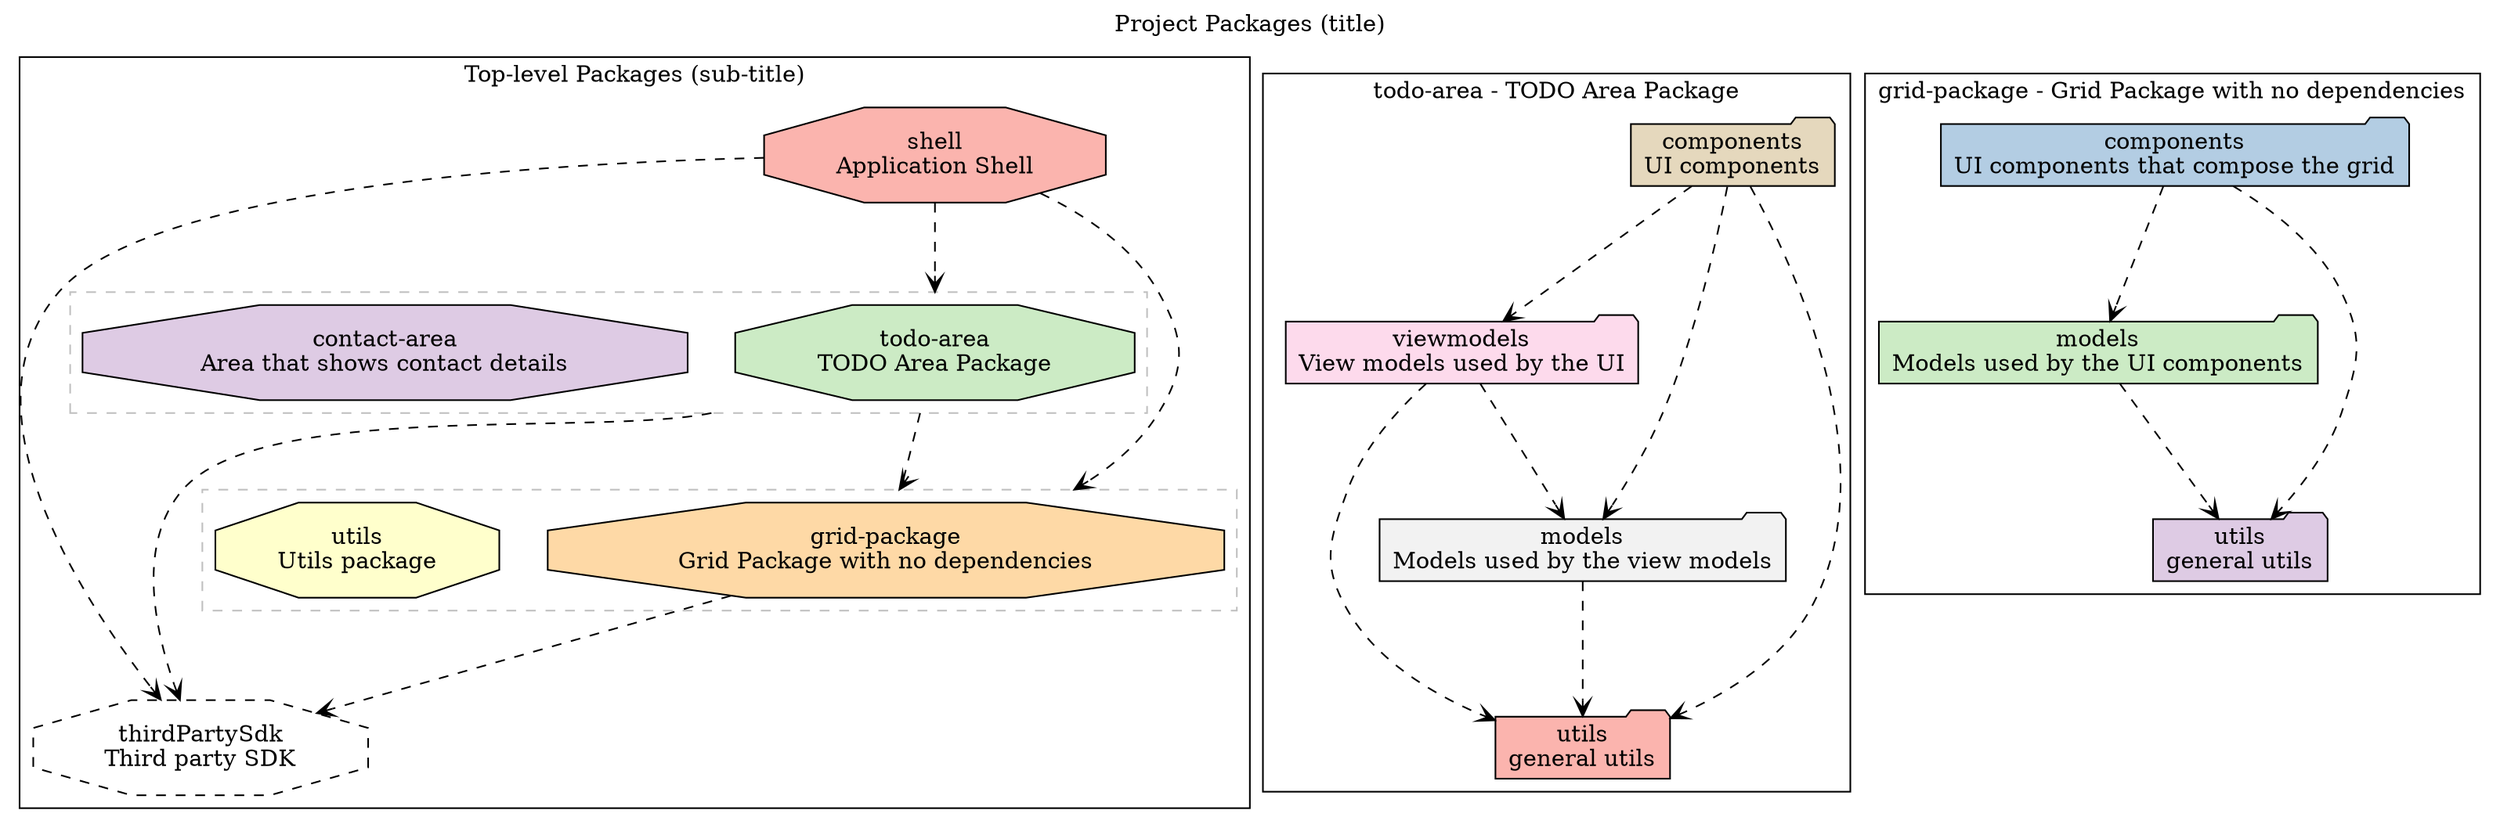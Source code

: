 /* Header ================================= */
/* auto-generated by tslint-folders-diagrams docs tool at January 23, 2020, 1:50 PM*/
digraph packages {
  /* Graph settings ================================= */
  graph [
    // needed to allow edge to have *cluster* as a destination:
    compound=true
    label = "Project Packages (title)"
    labelloc = t
    
    //dpi = 200
    ranksep=0.65
    nodesep=0.40
    rankdir=TB
    
    style="filled"
    
    len=0
  ]
  
  /* Styling ================================= */
  graph [
    bgcolor="#FFFFFF"
    fillcolor="#FFFFFF"
  ]
  node [
    labeljust="l"
    colorscheme="pastel19"
    style=filled
    fillcolor=3
    shape=record
  ]
  
  edge [arrowhead="vee", arrowtail="vee", style=dashed, color="black"]
  
  /* Nodes and Clusters ================================= */
  subgraph cluster_C1 {
    labelloc = t
    
    node [shape="octagon"]
    label = "Top-level Packages (sub-title)"
    {
    P1 [label="shell
Application Shell" fillcolor=1]
    }
    
    
    {
    node [style=dashed]
    P6 [label="thirdPartySdk
Third party SDK" fillcolor=2]
    }
    
    
    subgraph cluster_CO1_1 {
      labelloc = t
      
      color = gray
      style=dashed
      label = ""
      {
      P2 [label="todo-area
TODO Area Package" fillcolor=3]
      }
      
      
      {
      P3 [label="contact-area
Area that shows contact details" fillcolor=4]
      }
      
      
    }
    
    subgraph cluster_CO1_4 {
      labelloc = t
      
      color = gray
      style=dashed
      label = ""
      {
      P4 [label="grid-package
Grid Package with no dependencies" fillcolor=5]
      }
      
      
      {
      P5 [label="utils
Utils package" fillcolor=6]
      }
      
      
    }
    
  }
  
  subgraph cluster_C2 {
    labelloc = t
    
    node [shape="folder"]
    label = "todo-area - TODO Area Package"
    {
    P7 [label="components
UI components" fillcolor=7]
    }
    
    
    {
    P8 [label="viewmodels
View models used by the UI" fillcolor=8]
    }
    
    
    {
    P9 [label="models
Models used by the view models" fillcolor=9]
    }
    
    
    {
    P10 [label="utils
general utils" fillcolor=1]
    }
    
    
  }
  
  subgraph cluster_C3 {
    labelloc = t
    
    node [shape="folder"]
    label = "grid-package - Grid Package with no dependencies"
    {
    P11 [label="components
UI components that compose the grid" fillcolor=2]
    }
    
    
    {
    P12 [label="models
Models used by the UI components" fillcolor=3]
    }
    
    
    {
    P13 [label="utils
general utils" fillcolor=4]
    }
    
    
  }
  
  
  /* Edges ================================= */
  P1-> P6 [label=" " ]
  P1-> P2 [label=" "  lhead=cluster_CO1_1]
  P1-> P4 [label=" "  lhead=cluster_CO1_4]
  P4-> P6 [label=" " ]
  P2-> P6 [label=" "  ltail=cluster_CO1_1]
  P2-> P4 [label=" "  lhead=cluster_CO1_4 ltail=cluster_CO1_1]
  P7-> P8 [label=" " ]
  P7-> P9 [label=" " ]
  P7-> P10 [label=" " ]
  P8-> P9 [label=" " ]
  P8-> P10 [label=" " ]
  P9-> P10 [label=" " ]
  P11-> P12 [label=" " ]
  P11-> P13 [label=" " ]
  P12-> P13 [label=" " ]
  
}
